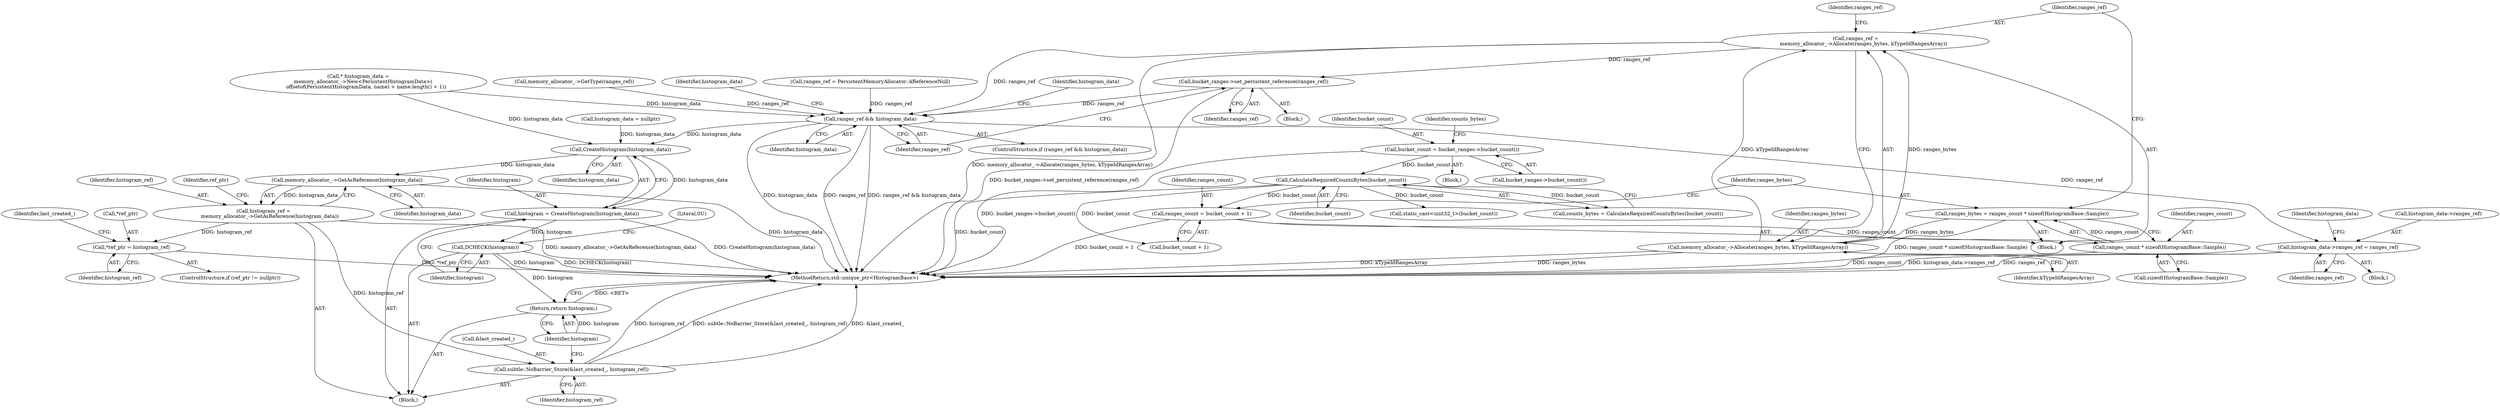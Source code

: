 digraph "0_Chrome_3f38b2253b19f9f9595f79fb92bfb5077e7b1959_0@API" {
"1000199" [label="(Call,ranges_ref =\n          memory_allocator_->Allocate(ranges_bytes, kTypeIdRangesArray))"];
"1000201" [label="(Call,memory_allocator_->Allocate(ranges_bytes, kTypeIdRangesArray))"];
"1000193" [label="(Call,ranges_bytes = ranges_count * sizeof(HistogramBase::Sample))"];
"1000195" [label="(Call,ranges_count * sizeof(HistogramBase::Sample))"];
"1000187" [label="(Call,ranges_count = bucket_count + 1)"];
"1000165" [label="(Call,CalculateRequiredCountsBytes(bucket_count))"];
"1000159" [label="(Call,bucket_count = bucket_ranges->bucket_count())"];
"1000240" [label="(Call,bucket_ranges->set_persistent_reference(ranges_ref))"];
"1000255" [label="(Call,ranges_ref && histogram_data)"];
"1000276" [label="(Call,histogram_data->ranges_ref = ranges_ref)"];
"1000297" [label="(Call,CreateHistogram(histogram_data))"];
"1000295" [label="(Call,histogram = CreateHistogram(histogram_data))"];
"1000299" [label="(Call,DCHECK(histogram))"];
"1000332" [label="(Return,return histogram;)"];
"1000318" [label="(Call,memory_allocator_->GetAsReference(histogram_data))"];
"1000316" [label="(Call,histogram_ref =\n        memory_allocator_->GetAsReference(histogram_data))"];
"1000324" [label="(Call,*ref_ptr = histogram_ref)"];
"1000328" [label="(Call,subtle::NoBarrier_Store(&last_created_, histogram_ref))"];
"1000283" [label="(Identifier,histogram_data)"];
"1000255" [label="(Call,ranges_ref && histogram_data)"];
"1000258" [label="(Block,)"];
"1000161" [label="(Call,bucket_ranges->bucket_count())"];
"1000288" [label="(Call,histogram_data = nullptr)"];
"1000299" [label="(Call,DCHECK(histogram))"];
"1000194" [label="(Identifier,ranges_bytes)"];
"1000241" [label="(Identifier,ranges_ref)"];
"1000330" [label="(Identifier,last_created_)"];
"1000289" [label="(Identifier,histogram_data)"];
"1000254" [label="(ControlStructure,if (ranges_ref && histogram_data))"];
"1000280" [label="(Identifier,ranges_ref)"];
"1000329" [label="(Call,&last_created_)"];
"1000277" [label="(Call,histogram_data->ranges_ref)"];
"1000200" [label="(Identifier,ranges_ref)"];
"1000252" [label="(Call,memory_allocator_->GetType(ranges_ref))"];
"1000324" [label="(Call,*ref_ptr = histogram_ref)"];
"1000343" [label="(MethodReturn,std::unique_ptr<HistogramBase>)"];
"1000203" [label="(Identifier,kTypeIdRangesArray)"];
"1000195" [label="(Call,ranges_count * sizeof(HistogramBase::Sample))"];
"1000295" [label="(Call,histogram = CreateHistogram(histogram_data))"];
"1000296" [label="(Identifier,histogram)"];
"1000166" [label="(Identifier,bucket_count)"];
"1000115" [label="(Call,* histogram_data =\n      memory_allocator_->New<PersistentHistogramData>(\n          offsetof(PersistentHistogramData, name) + name.length() + 1))"];
"1000320" [label="(ControlStructure,if (ref_ptr != nullptr))"];
"1000333" [label="(Identifier,histogram)"];
"1000164" [label="(Identifier,counts_bytes)"];
"1000257" [label="(Identifier,histogram_data)"];
"1000159" [label="(Call,bucket_count = bucket_ranges->bucket_count())"];
"1000261" [label="(Identifier,histogram_data)"];
"1000256" [label="(Identifier,ranges_ref)"];
"1000187" [label="(Call,ranges_count = bucket_count + 1)"];
"1000240" [label="(Call,bucket_ranges->set_persistent_reference(ranges_ref))"];
"1000327" [label="(Identifier,histogram_ref)"];
"1000157" [label="(Block,)"];
"1000197" [label="(Call,sizeof(HistogramBase::Sample))"];
"1000205" [label="(Identifier,ranges_ref)"];
"1000201" [label="(Call,memory_allocator_->Allocate(ranges_bytes, kTypeIdRangesArray))"];
"1000302" [label="(Literal,0U)"];
"1000318" [label="(Call,memory_allocator_->GetAsReference(histogram_data))"];
"1000189" [label="(Call,bucket_count + 1)"];
"1000328" [label="(Call,subtle::NoBarrier_Store(&last_created_, histogram_ref))"];
"1000273" [label="(Call,static_cast<uint32_t>(bucket_count))"];
"1000332" [label="(Return,return histogram;)"];
"1000245" [label="(Call,ranges_ref = PersistentMemoryAllocator::kReferenceNull)"];
"1000196" [label="(Identifier,ranges_count)"];
"1000298" [label="(Identifier,histogram_data)"];
"1000319" [label="(Identifier,histogram_data)"];
"1000331" [label="(Identifier,histogram_ref)"];
"1000163" [label="(Call,counts_bytes = CalculateRequiredCountsBytes(bucket_count))"];
"1000297" [label="(Call,CreateHistogram(histogram_data))"];
"1000300" [label="(Identifier,histogram)"];
"1000293" [label="(Block,)"];
"1000223" [label="(Block,)"];
"1000325" [label="(Call,*ref_ptr)"];
"1000317" [label="(Identifier,histogram_ref)"];
"1000188" [label="(Identifier,ranges_count)"];
"1000160" [label="(Identifier,bucket_count)"];
"1000322" [label="(Identifier,ref_ptr)"];
"1000202" [label="(Identifier,ranges_bytes)"];
"1000193" [label="(Call,ranges_bytes = ranges_count * sizeof(HistogramBase::Sample))"];
"1000316" [label="(Call,histogram_ref =\n        memory_allocator_->GetAsReference(histogram_data))"];
"1000185" [label="(Block,)"];
"1000199" [label="(Call,ranges_ref =\n          memory_allocator_->Allocate(ranges_bytes, kTypeIdRangesArray))"];
"1000276" [label="(Call,histogram_data->ranges_ref = ranges_ref)"];
"1000165" [label="(Call,CalculateRequiredCountsBytes(bucket_count))"];
"1000199" -> "1000185"  [label="AST: "];
"1000199" -> "1000201"  [label="CFG: "];
"1000200" -> "1000199"  [label="AST: "];
"1000201" -> "1000199"  [label="AST: "];
"1000205" -> "1000199"  [label="CFG: "];
"1000199" -> "1000343"  [label="DDG: memory_allocator_->Allocate(ranges_bytes, kTypeIdRangesArray)"];
"1000201" -> "1000199"  [label="DDG: ranges_bytes"];
"1000201" -> "1000199"  [label="DDG: kTypeIdRangesArray"];
"1000199" -> "1000240"  [label="DDG: ranges_ref"];
"1000199" -> "1000255"  [label="DDG: ranges_ref"];
"1000201" -> "1000203"  [label="CFG: "];
"1000202" -> "1000201"  [label="AST: "];
"1000203" -> "1000201"  [label="AST: "];
"1000201" -> "1000343"  [label="DDG: kTypeIdRangesArray"];
"1000201" -> "1000343"  [label="DDG: ranges_bytes"];
"1000193" -> "1000201"  [label="DDG: ranges_bytes"];
"1000193" -> "1000185"  [label="AST: "];
"1000193" -> "1000195"  [label="CFG: "];
"1000194" -> "1000193"  [label="AST: "];
"1000195" -> "1000193"  [label="AST: "];
"1000200" -> "1000193"  [label="CFG: "];
"1000193" -> "1000343"  [label="DDG: ranges_count * sizeof(HistogramBase::Sample)"];
"1000195" -> "1000193"  [label="DDG: ranges_count"];
"1000195" -> "1000197"  [label="CFG: "];
"1000196" -> "1000195"  [label="AST: "];
"1000197" -> "1000195"  [label="AST: "];
"1000195" -> "1000343"  [label="DDG: ranges_count"];
"1000187" -> "1000195"  [label="DDG: ranges_count"];
"1000187" -> "1000185"  [label="AST: "];
"1000187" -> "1000189"  [label="CFG: "];
"1000188" -> "1000187"  [label="AST: "];
"1000189" -> "1000187"  [label="AST: "];
"1000194" -> "1000187"  [label="CFG: "];
"1000187" -> "1000343"  [label="DDG: bucket_count + 1"];
"1000165" -> "1000187"  [label="DDG: bucket_count"];
"1000165" -> "1000163"  [label="AST: "];
"1000165" -> "1000166"  [label="CFG: "];
"1000166" -> "1000165"  [label="AST: "];
"1000163" -> "1000165"  [label="CFG: "];
"1000165" -> "1000343"  [label="DDG: bucket_count"];
"1000165" -> "1000163"  [label="DDG: bucket_count"];
"1000159" -> "1000165"  [label="DDG: bucket_count"];
"1000165" -> "1000189"  [label="DDG: bucket_count"];
"1000165" -> "1000273"  [label="DDG: bucket_count"];
"1000159" -> "1000157"  [label="AST: "];
"1000159" -> "1000161"  [label="CFG: "];
"1000160" -> "1000159"  [label="AST: "];
"1000161" -> "1000159"  [label="AST: "];
"1000164" -> "1000159"  [label="CFG: "];
"1000159" -> "1000343"  [label="DDG: bucket_ranges->bucket_count()"];
"1000240" -> "1000223"  [label="AST: "];
"1000240" -> "1000241"  [label="CFG: "];
"1000241" -> "1000240"  [label="AST: "];
"1000256" -> "1000240"  [label="CFG: "];
"1000240" -> "1000343"  [label="DDG: bucket_ranges->set_persistent_reference(ranges_ref)"];
"1000240" -> "1000255"  [label="DDG: ranges_ref"];
"1000255" -> "1000254"  [label="AST: "];
"1000255" -> "1000256"  [label="CFG: "];
"1000255" -> "1000257"  [label="CFG: "];
"1000256" -> "1000255"  [label="AST: "];
"1000257" -> "1000255"  [label="AST: "];
"1000261" -> "1000255"  [label="CFG: "];
"1000289" -> "1000255"  [label="CFG: "];
"1000255" -> "1000343"  [label="DDG: ranges_ref && histogram_data"];
"1000255" -> "1000343"  [label="DDG: histogram_data"];
"1000255" -> "1000343"  [label="DDG: ranges_ref"];
"1000252" -> "1000255"  [label="DDG: ranges_ref"];
"1000245" -> "1000255"  [label="DDG: ranges_ref"];
"1000115" -> "1000255"  [label="DDG: histogram_data"];
"1000255" -> "1000276"  [label="DDG: ranges_ref"];
"1000255" -> "1000297"  [label="DDG: histogram_data"];
"1000276" -> "1000258"  [label="AST: "];
"1000276" -> "1000280"  [label="CFG: "];
"1000277" -> "1000276"  [label="AST: "];
"1000280" -> "1000276"  [label="AST: "];
"1000283" -> "1000276"  [label="CFG: "];
"1000276" -> "1000343"  [label="DDG: ranges_ref"];
"1000276" -> "1000343"  [label="DDG: histogram_data->ranges_ref"];
"1000297" -> "1000295"  [label="AST: "];
"1000297" -> "1000298"  [label="CFG: "];
"1000298" -> "1000297"  [label="AST: "];
"1000295" -> "1000297"  [label="CFG: "];
"1000297" -> "1000295"  [label="DDG: histogram_data"];
"1000288" -> "1000297"  [label="DDG: histogram_data"];
"1000115" -> "1000297"  [label="DDG: histogram_data"];
"1000297" -> "1000318"  [label="DDG: histogram_data"];
"1000295" -> "1000293"  [label="AST: "];
"1000296" -> "1000295"  [label="AST: "];
"1000300" -> "1000295"  [label="CFG: "];
"1000295" -> "1000343"  [label="DDG: CreateHistogram(histogram_data)"];
"1000295" -> "1000299"  [label="DDG: histogram"];
"1000299" -> "1000293"  [label="AST: "];
"1000299" -> "1000300"  [label="CFG: "];
"1000300" -> "1000299"  [label="AST: "];
"1000302" -> "1000299"  [label="CFG: "];
"1000299" -> "1000343"  [label="DDG: DCHECK(histogram)"];
"1000299" -> "1000343"  [label="DDG: histogram"];
"1000299" -> "1000332"  [label="DDG: histogram"];
"1000332" -> "1000293"  [label="AST: "];
"1000332" -> "1000333"  [label="CFG: "];
"1000333" -> "1000332"  [label="AST: "];
"1000343" -> "1000332"  [label="CFG: "];
"1000332" -> "1000343"  [label="DDG: <RET>"];
"1000333" -> "1000332"  [label="DDG: histogram"];
"1000318" -> "1000316"  [label="AST: "];
"1000318" -> "1000319"  [label="CFG: "];
"1000319" -> "1000318"  [label="AST: "];
"1000316" -> "1000318"  [label="CFG: "];
"1000318" -> "1000343"  [label="DDG: histogram_data"];
"1000318" -> "1000316"  [label="DDG: histogram_data"];
"1000316" -> "1000293"  [label="AST: "];
"1000317" -> "1000316"  [label="AST: "];
"1000322" -> "1000316"  [label="CFG: "];
"1000316" -> "1000343"  [label="DDG: memory_allocator_->GetAsReference(histogram_data)"];
"1000316" -> "1000324"  [label="DDG: histogram_ref"];
"1000316" -> "1000328"  [label="DDG: histogram_ref"];
"1000324" -> "1000320"  [label="AST: "];
"1000324" -> "1000327"  [label="CFG: "];
"1000325" -> "1000324"  [label="AST: "];
"1000327" -> "1000324"  [label="AST: "];
"1000330" -> "1000324"  [label="CFG: "];
"1000324" -> "1000343"  [label="DDG: *ref_ptr"];
"1000328" -> "1000293"  [label="AST: "];
"1000328" -> "1000331"  [label="CFG: "];
"1000329" -> "1000328"  [label="AST: "];
"1000331" -> "1000328"  [label="AST: "];
"1000333" -> "1000328"  [label="CFG: "];
"1000328" -> "1000343"  [label="DDG: histogram_ref"];
"1000328" -> "1000343"  [label="DDG: subtle::NoBarrier_Store(&last_created_, histogram_ref)"];
"1000328" -> "1000343"  [label="DDG: &last_created_"];
}
